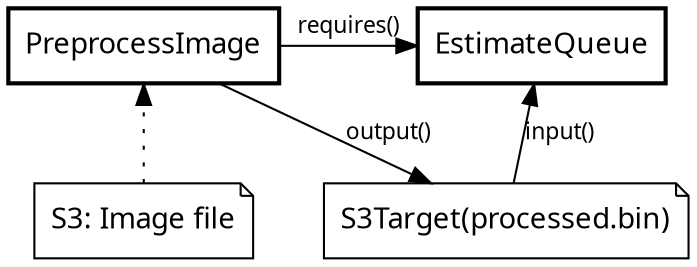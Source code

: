 digraph G {
  node [ fontname = "Cantarell" ];
  edge [ fontname = "Cantarell"; fontsize = 11 ];

  PreprocessImage [
    label = "PreprocessImage";
    style = bold;
    shape = rect;
  ];
  PreprocessImage_in [
    label = "S3: Image file";
    shape = note;
  ];
  PreprocessImage_out [
    label = "S3Target(processed.bin)";
    shape = note;
  ];

  EstimateQueue [
    label = "EstimateQueue";
    style = bold;
    shape = rect;
  ];

  PreprocessImage_in -> PreprocessImage [ style=dotted ];
  PreprocessImage -> PreprocessImage_out [ label = "output()" ];
  PreprocessImage -> EstimateQueue [ label = "requires()" ];
  PreprocessImage_out -> EstimateQueue [ label = "input()" ];

  {
    rank=same;
    PreprocessImage; EstimateQueue;
  }
  {
    rank=same;
    PreprocessImage_in; PreprocessImage_out;
  }
}
